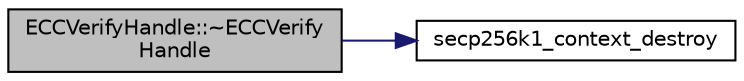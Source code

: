 digraph "ECCVerifyHandle::~ECCVerifyHandle"
{
  edge [fontname="Helvetica",fontsize="10",labelfontname="Helvetica",labelfontsize="10"];
  node [fontname="Helvetica",fontsize="10",shape=record];
  rankdir="LR";
  Node3 [label="ECCVerifyHandle::~ECCVerify\lHandle",height=0.2,width=0.4,color="black", fillcolor="grey75", style="filled", fontcolor="black"];
  Node3 -> Node4 [color="midnightblue",fontsize="10",style="solid",fontname="Helvetica"];
  Node4 [label="secp256k1_context_destroy",height=0.2,width=0.4,color="black", fillcolor="white", style="filled",URL="$secp256k1_8h.html#af8569fb9aa73c0acf46afce4df662950",tooltip="Destroy a secp256k1 context object. "];
}

